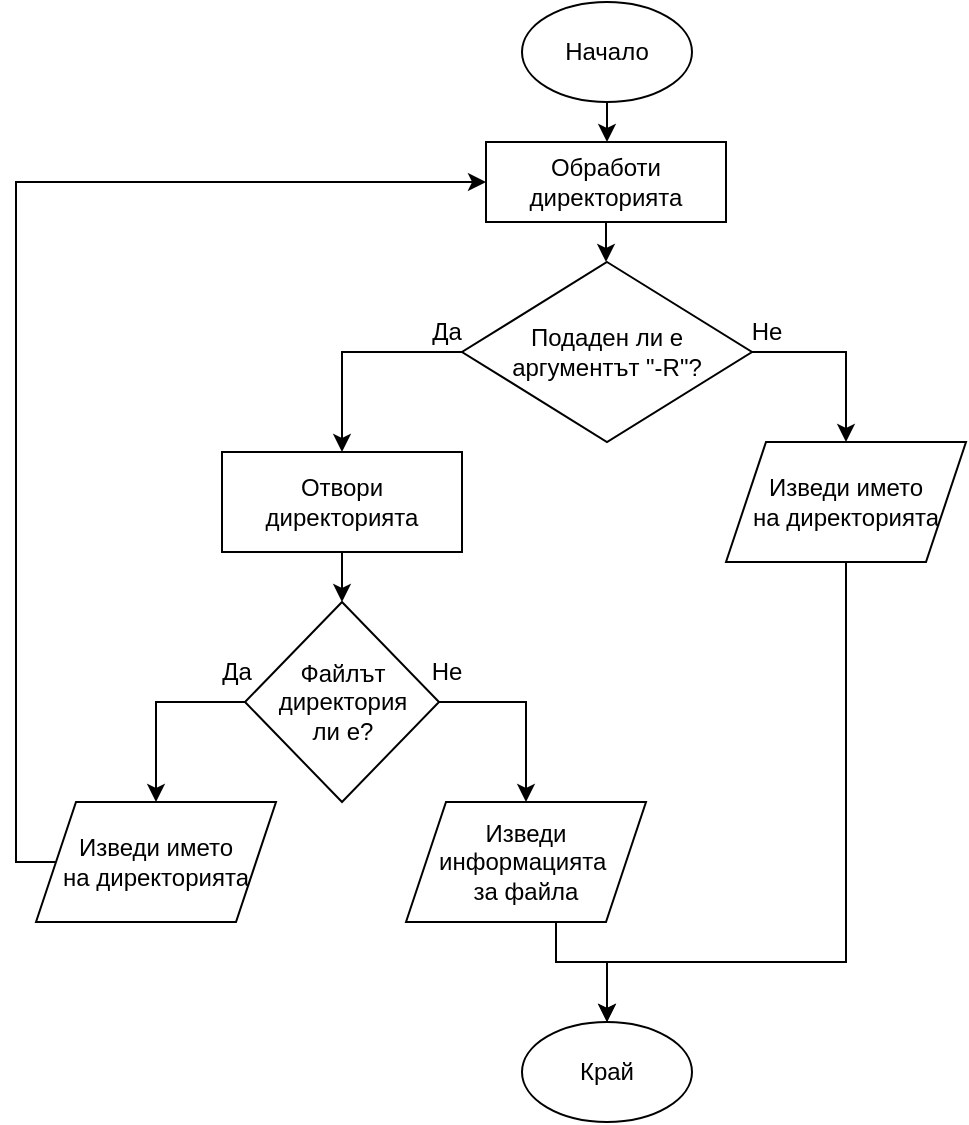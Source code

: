 <mxfile version="26.2.12">
  <diagram name="Page-1" id="BVGJldhgJwXSqtjZh9v8">
    <mxGraphModel grid="1" page="1" gridSize="10" guides="1" tooltips="1" connect="1" arrows="1" fold="1" pageScale="1" pageWidth="850" pageHeight="1100" math="0" shadow="0">
      <root>
        <mxCell id="0" />
        <mxCell id="1" parent="0" />
        <mxCell id="Cib3AAdgTHDXeXMJrdYf-6" style="edgeStyle=orthogonalEdgeStyle;rounded=0;orthogonalLoop=1;jettySize=auto;html=1;" edge="1" parent="1" source="Cib3AAdgTHDXeXMJrdYf-1" target="Cib3AAdgTHDXeXMJrdYf-5">
          <mxGeometry relative="1" as="geometry" />
        </mxCell>
        <mxCell id="Cib3AAdgTHDXeXMJrdYf-1" value="Начало" style="ellipse;whiteSpace=wrap;html=1;fillColor=none;" vertex="1" parent="1">
          <mxGeometry x="383" y="30" width="85" height="50" as="geometry" />
        </mxCell>
        <mxCell id="Cib3AAdgTHDXeXMJrdYf-13" style="edgeStyle=orthogonalEdgeStyle;rounded=0;orthogonalLoop=1;jettySize=auto;html=1;entryX=0.5;entryY=0;entryDx=0;entryDy=0;exitX=1;exitY=0.5;exitDx=0;exitDy=0;" edge="1" parent="1" source="Cib3AAdgTHDXeXMJrdYf-2" target="Cib3AAdgTHDXeXMJrdYf-12">
          <mxGeometry relative="1" as="geometry">
            <Array as="points">
              <mxPoint x="545" y="205" />
            </Array>
          </mxGeometry>
        </mxCell>
        <mxCell id="Cib3AAdgTHDXeXMJrdYf-14" style="edgeStyle=orthogonalEdgeStyle;rounded=0;orthogonalLoop=1;jettySize=auto;html=1;entryX=0.5;entryY=0;entryDx=0;entryDy=0;" edge="1" parent="1" source="Cib3AAdgTHDXeXMJrdYf-2" target="Cib3AAdgTHDXeXMJrdYf-8">
          <mxGeometry relative="1" as="geometry">
            <Array as="points">
              <mxPoint x="293" y="205" />
            </Array>
          </mxGeometry>
        </mxCell>
        <mxCell id="Cib3AAdgTHDXeXMJrdYf-2" value="Подаден ли е аргументът &quot;-R&quot;?" style="rhombus;whiteSpace=wrap;html=1;fillColor=none;" vertex="1" parent="1">
          <mxGeometry x="353" y="160" width="145" height="90" as="geometry" />
        </mxCell>
        <mxCell id="Cib3AAdgTHDXeXMJrdYf-7" style="edgeStyle=orthogonalEdgeStyle;rounded=0;orthogonalLoop=1;jettySize=auto;html=1;" edge="1" parent="1" source="Cib3AAdgTHDXeXMJrdYf-5" target="Cib3AAdgTHDXeXMJrdYf-2">
          <mxGeometry relative="1" as="geometry" />
        </mxCell>
        <mxCell id="Cib3AAdgTHDXeXMJrdYf-5" value="Обработи директорията" style="rounded=0;whiteSpace=wrap;html=1;fillColor=none;" vertex="1" parent="1">
          <mxGeometry x="365" y="100" width="120" height="40" as="geometry" />
        </mxCell>
        <mxCell id="Cib3AAdgTHDXeXMJrdYf-15" style="edgeStyle=orthogonalEdgeStyle;rounded=0;orthogonalLoop=1;jettySize=auto;html=1;entryX=0.5;entryY=0;entryDx=0;entryDy=0;" edge="1" parent="1" source="Cib3AAdgTHDXeXMJrdYf-8" target="Cib3AAdgTHDXeXMJrdYf-9">
          <mxGeometry relative="1" as="geometry" />
        </mxCell>
        <mxCell id="Cib3AAdgTHDXeXMJrdYf-8" value="Отвори директорията" style="rounded=0;whiteSpace=wrap;html=1;fillColor=none;" vertex="1" parent="1">
          <mxGeometry x="233" y="255" width="120" height="50" as="geometry" />
        </mxCell>
        <mxCell id="Cib3AAdgTHDXeXMJrdYf-16" style="edgeStyle=orthogonalEdgeStyle;rounded=0;orthogonalLoop=1;jettySize=auto;html=1;entryX=0.5;entryY=0;entryDx=0;entryDy=0;" edge="1" parent="1" source="Cib3AAdgTHDXeXMJrdYf-9" target="Cib3AAdgTHDXeXMJrdYf-11">
          <mxGeometry relative="1" as="geometry">
            <Array as="points">
              <mxPoint x="385" y="380" />
            </Array>
          </mxGeometry>
        </mxCell>
        <mxCell id="Cib3AAdgTHDXeXMJrdYf-17" style="edgeStyle=orthogonalEdgeStyle;rounded=0;orthogonalLoop=1;jettySize=auto;html=1;entryX=0.5;entryY=0;entryDx=0;entryDy=0;" edge="1" parent="1" source="Cib3AAdgTHDXeXMJrdYf-9" target="Cib3AAdgTHDXeXMJrdYf-10">
          <mxGeometry relative="1" as="geometry">
            <Array as="points">
              <mxPoint x="200" y="380" />
            </Array>
          </mxGeometry>
        </mxCell>
        <mxCell id="Cib3AAdgTHDXeXMJrdYf-9" value="Файлът директория&lt;div&gt;ли е?&lt;/div&gt;" style="rhombus;whiteSpace=wrap;html=1;fillColor=none;" vertex="1" parent="1">
          <mxGeometry x="244.5" y="330" width="97" height="100" as="geometry" />
        </mxCell>
        <mxCell id="Cib3AAdgTHDXeXMJrdYf-20" style="edgeStyle=orthogonalEdgeStyle;rounded=0;orthogonalLoop=1;jettySize=auto;html=1;entryX=0;entryY=0.5;entryDx=0;entryDy=0;" edge="1" parent="1" source="Cib3AAdgTHDXeXMJrdYf-10" target="Cib3AAdgTHDXeXMJrdYf-5">
          <mxGeometry relative="1" as="geometry">
            <Array as="points">
              <mxPoint x="130" y="460" />
              <mxPoint x="130" y="120" />
            </Array>
          </mxGeometry>
        </mxCell>
        <mxCell id="Cib3AAdgTHDXeXMJrdYf-10" value="Изведи името&lt;br&gt;&lt;div&gt;&lt;span style=&quot;color: rgba(0, 0, 0, 0); font-family: monospace; font-size: 0px; text-align: start; text-wrap-mode: nowrap; background-color: transparent;&quot;&gt;%3CmxGraphModel%3E%3Croot%3E%3CmxCell%20id%3D%220%22%2F%3E%3CmxCell%20id%3D%221%22%20parent%3D%220%22%2F%3E%3CmxCell%20id%3D%222%22%20value%3D%22%D0%9D%D0%B0%D1%87%D0%B0%D0%BB%D0%BE%22%20style%3D%22ellipse%3BwhiteSpace%3Dwrap%3Bhtml%3D1%3BfillColor%3Dnone%3B%22%20vertex%3D%221%22%20parent%3D%221%22%3E%3CmxGeometry%20x%3D%22378%22%20y%3D%2220%22%20width%3D%2295%22%20height%3D%2260%22%20as%3D%22geometry%22%2F%3E%3C%2FmxCell%3E%3C%2Froot%3E%3C%2FmxGraphModel%3E&lt;/span&gt;на директорията&lt;/div&gt;" style="shape=parallelogram;perimeter=parallelogramPerimeter;whiteSpace=wrap;html=1;fixedSize=1;fillColor=none;" vertex="1" parent="1">
          <mxGeometry x="140" y="430" width="120" height="60" as="geometry" />
        </mxCell>
        <mxCell id="Cib3AAdgTHDXeXMJrdYf-24" style="edgeStyle=orthogonalEdgeStyle;rounded=0;orthogonalLoop=1;jettySize=auto;html=1;entryX=0.5;entryY=0;entryDx=0;entryDy=0;" edge="1" parent="1" source="Cib3AAdgTHDXeXMJrdYf-11" target="Cib3AAdgTHDXeXMJrdYf-23">
          <mxGeometry relative="1" as="geometry">
            <Array as="points">
              <mxPoint x="400" y="510" />
              <mxPoint x="426" y="510" />
            </Array>
          </mxGeometry>
        </mxCell>
        <mxCell id="Cib3AAdgTHDXeXMJrdYf-11" value="Изведи информацията&amp;nbsp;&lt;div&gt;за файла&lt;span style=&quot;background-color: transparent; color: light-dark(rgba(0, 0, 0, 0), rgb(237, 237, 237)); font-family: monospace; font-size: 0px; text-align: start; text-wrap-mode: nowrap;&quot;&gt;%3CmxGraphModel%3E%3Croot%3E%3CmxCell%20id%3D%220%22%2F%3E%3CmxCell%20id%3D%221%22%20parent%3D%220%22%2F%3E%3CmxCell%20id%3D%222%22%20value%3D%22%D0%9D%D0%B0%D1%87%D0%B0%D0%BB%D0%BE%22%20style%3D%22ellipse%3BwhiteSpace%3Dwrap%3Bhtml%3D1%3BfillColor%3Dnone%3B%22%20vertex%3D%221%22%20parent%3D%221%22%3E%3CmxGeometry%20x%3D%22378%22%20y%3D%2220%22%20width%3D%2295%22%20height%3D%2260%22%20as%3D%22geometry%22%2F%3E%3C%2FmxCell%3E%3C%2Froot%3E%3C%2FmxGraphзаз&lt;/span&gt;&lt;/div&gt;" style="shape=parallelogram;perimeter=parallelogramPerimeter;whiteSpace=wrap;html=1;fixedSize=1;fillColor=none;" vertex="1" parent="1">
          <mxGeometry x="325" y="430" width="120" height="60" as="geometry" />
        </mxCell>
        <mxCell id="Cib3AAdgTHDXeXMJrdYf-25" style="edgeStyle=orthogonalEdgeStyle;rounded=0;orthogonalLoop=1;jettySize=auto;html=1;entryX=0.5;entryY=0;entryDx=0;entryDy=0;exitX=0.5;exitY=1;exitDx=0;exitDy=0;" edge="1" parent="1" source="Cib3AAdgTHDXeXMJrdYf-12" target="Cib3AAdgTHDXeXMJrdYf-23">
          <mxGeometry relative="1" as="geometry">
            <Array as="points">
              <mxPoint x="545" y="510" />
              <mxPoint x="426" y="510" />
            </Array>
          </mxGeometry>
        </mxCell>
        <mxCell id="Cib3AAdgTHDXeXMJrdYf-12" value="Изведи името&lt;br&gt;&lt;div&gt;&lt;span style=&quot;color: rgba(0, 0, 0, 0); font-family: monospace; font-size: 0px; text-align: start; text-wrap-mode: nowrap; background-color: transparent;&quot;&gt;%3CmxGraphModel%3E%3Croot%3E%3CmxCell%20id%3D%220%22%2F%3E%3CmxCell%20id%3D%221%22%20parent%3D%220%22%2F%3E%3CmxCell%20id%3D%222%22%20value%3D%22%D0%9D%D0%B0%D1%87%D0%B0%D0%BB%D0%BE%22%20style%3D%22ellipse%3BwhiteSpace%3Dwrap%3Bhtml%3D1%3BfillColor%3Dnone%3B%22%20vertex%3D%221%22%20parent%3D%221%22%3E%3CmxGeometry%20x%3D%22378%22%20y%3D%2220%22%20width%3D%2295%22%20height%3D%2260%22%20as%3D%22geometry%22%2F%3E%3C%2FmxCell%3E%3C%2Froot%3E%3C%2FmxGraphModel%3E&lt;/span&gt;на директорията&lt;/div&gt;" style="shape=parallelogram;perimeter=parallelogramPerimeter;whiteSpace=wrap;html=1;fixedSize=1;fillColor=none;" vertex="1" parent="1">
          <mxGeometry x="485" y="250" width="120" height="60" as="geometry" />
        </mxCell>
        <mxCell id="Cib3AAdgTHDXeXMJrdYf-18" value="Не" style="text;html=1;align=center;verticalAlign=middle;resizable=0;points=[];autosize=1;strokeColor=none;fillColor=none;" vertex="1" parent="1">
          <mxGeometry x="485" y="180" width="40" height="30" as="geometry" />
        </mxCell>
        <mxCell id="Cib3AAdgTHDXeXMJrdYf-19" value="Да" style="text;html=1;align=center;verticalAlign=middle;resizable=0;points=[];autosize=1;strokeColor=none;fillColor=none;" vertex="1" parent="1">
          <mxGeometry x="325" y="180" width="40" height="30" as="geometry" />
        </mxCell>
        <mxCell id="Cib3AAdgTHDXeXMJrdYf-21" value="Да" style="text;html=1;align=center;verticalAlign=middle;resizable=0;points=[];autosize=1;strokeColor=none;fillColor=none;" vertex="1" parent="1">
          <mxGeometry x="220" y="350" width="40" height="30" as="geometry" />
        </mxCell>
        <mxCell id="Cib3AAdgTHDXeXMJrdYf-22" value="Не" style="text;html=1;align=center;verticalAlign=middle;resizable=0;points=[];autosize=1;strokeColor=none;fillColor=none;" vertex="1" parent="1">
          <mxGeometry x="325" y="350" width="40" height="30" as="geometry" />
        </mxCell>
        <mxCell id="Cib3AAdgTHDXeXMJrdYf-23" value="Край" style="ellipse;whiteSpace=wrap;html=1;fillColor=none;" vertex="1" parent="1">
          <mxGeometry x="383" y="540" width="85" height="50" as="geometry" />
        </mxCell>
      </root>
    </mxGraphModel>
  </diagram>
</mxfile>
